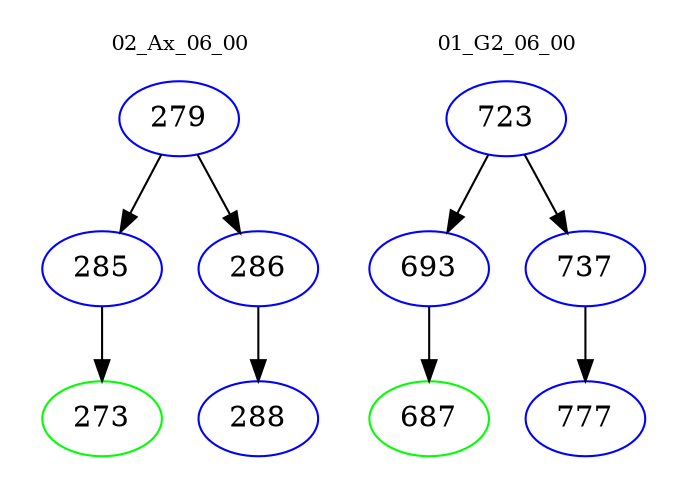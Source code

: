 digraph{
subgraph cluster_0 {
color = white
label = "02_Ax_06_00";
fontsize=10;
T0_279 [label="279", color="blue"]
T0_279 -> T0_285 [color="black"]
T0_285 [label="285", color="blue"]
T0_285 -> T0_273 [color="black"]
T0_273 [label="273", color="green"]
T0_279 -> T0_286 [color="black"]
T0_286 [label="286", color="blue"]
T0_286 -> T0_288 [color="black"]
T0_288 [label="288", color="blue"]
}
subgraph cluster_1 {
color = white
label = "01_G2_06_00";
fontsize=10;
T1_723 [label="723", color="blue"]
T1_723 -> T1_693 [color="black"]
T1_693 [label="693", color="blue"]
T1_693 -> T1_687 [color="black"]
T1_687 [label="687", color="green"]
T1_723 -> T1_737 [color="black"]
T1_737 [label="737", color="blue"]
T1_737 -> T1_777 [color="black"]
T1_777 [label="777", color="blue"]
}
}
